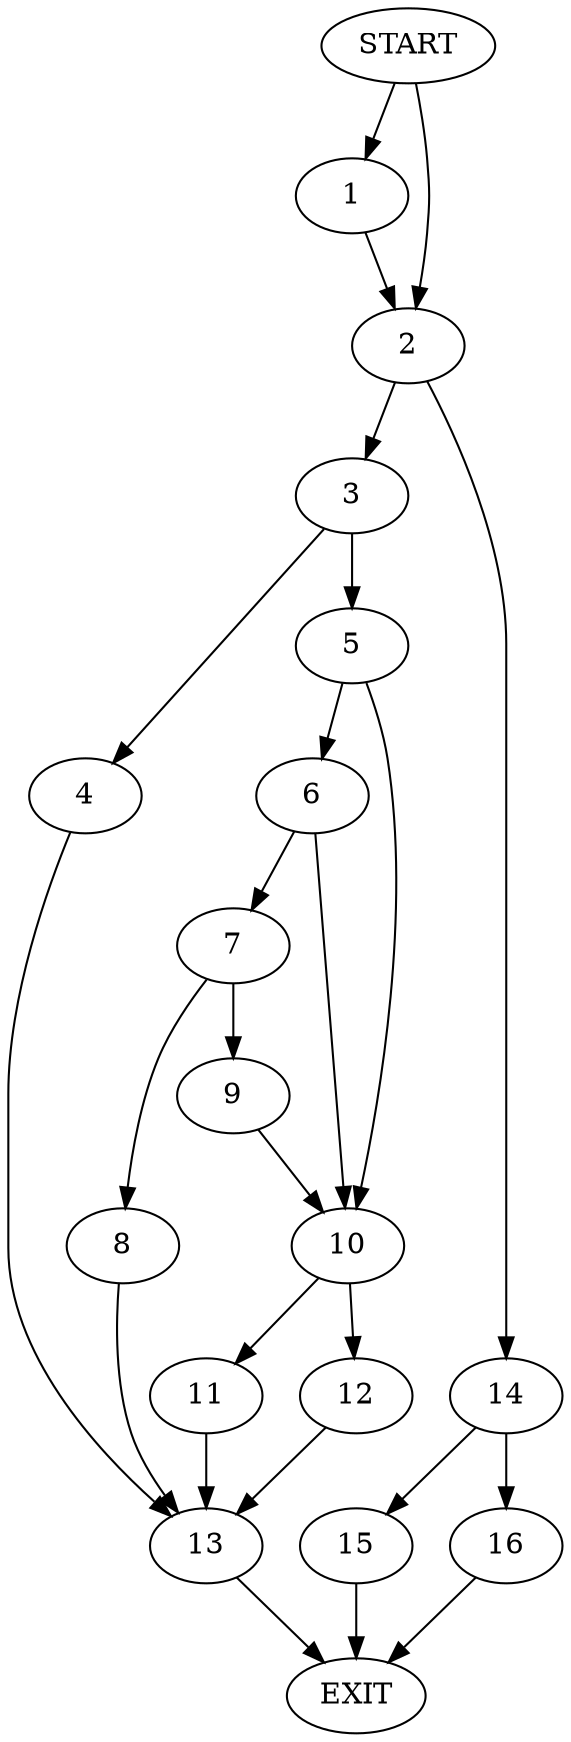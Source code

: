 digraph { 
0 [label="START"];
1;
2;
3;
4;
5;
6;
7;
8;
9;
10;
11;
12;
13;
14;
15;
16;
17[label="EXIT"];
0 -> 1;
0 -> 2;
1 -> 2;
2 -> 3;
2 -> 14;
3 -> 4;
3 -> 5;
4 -> 13;
5 -> 10;
5 -> 6;
6 -> 7;
6 -> 10;
7 -> 8;
7 -> 9;
8 -> 13;
9 -> 10;
10 -> 11;
10 -> 12;
11 -> 13;
12 -> 13;
13 -> 17;
14 -> 15;
14 -> 16;
15 -> 17;
16 -> 17;
}